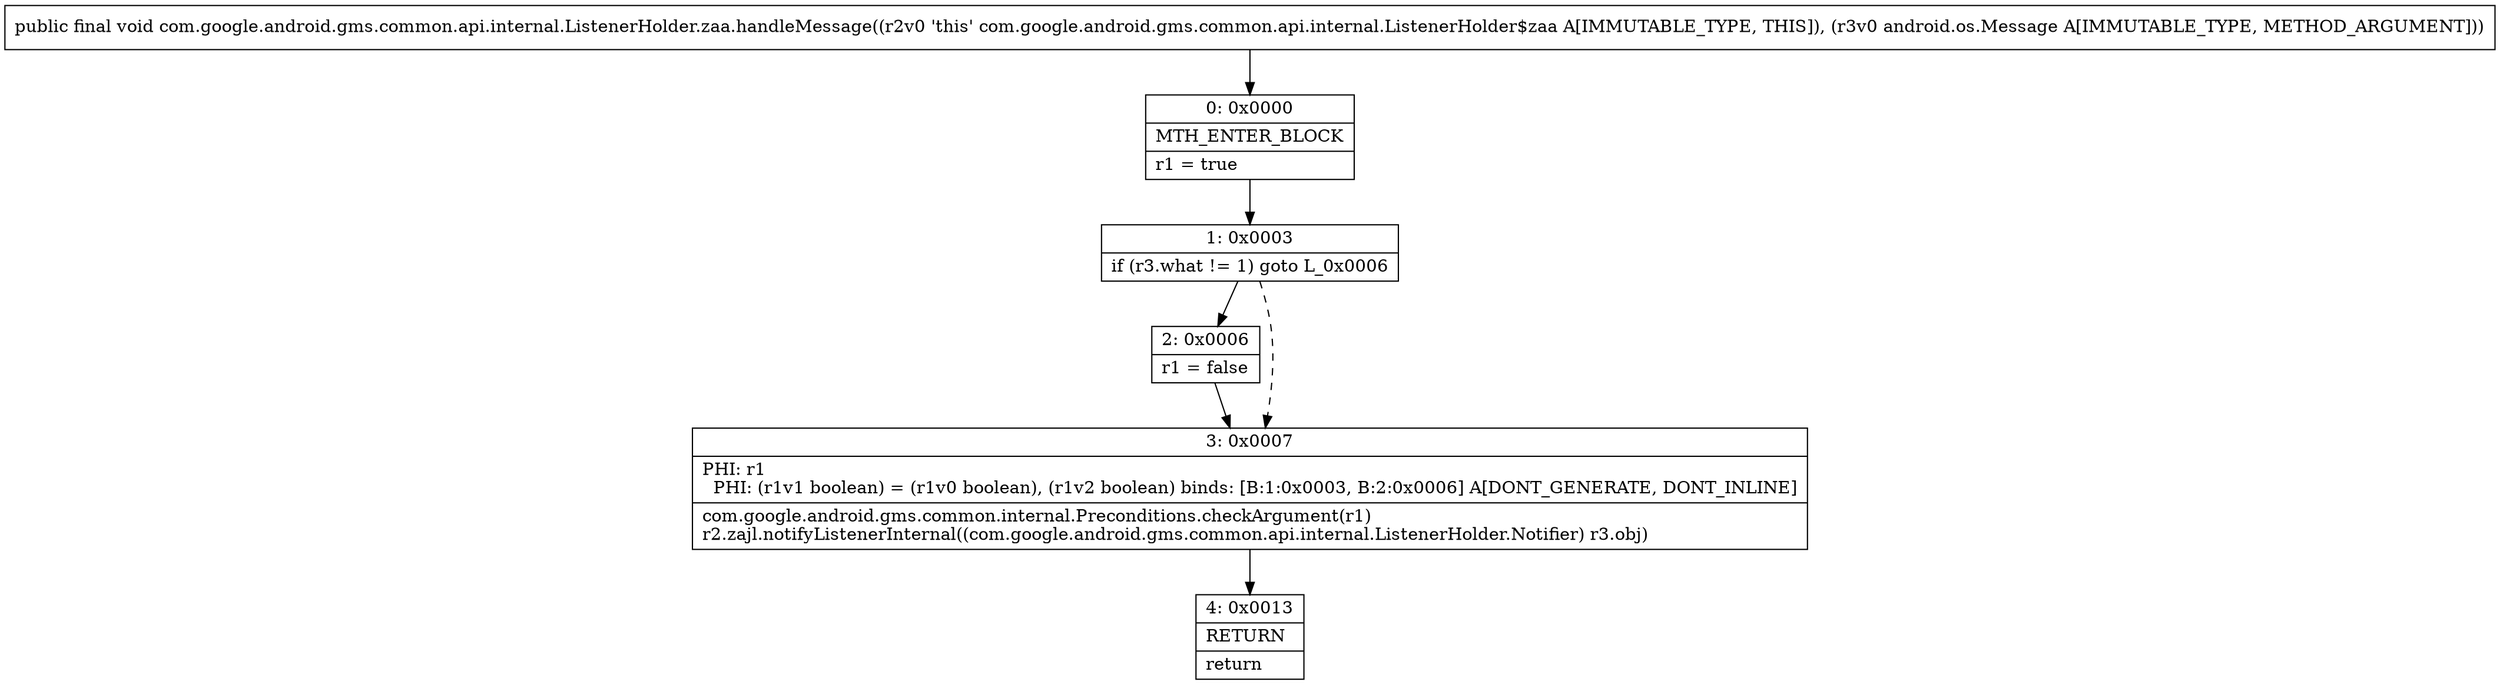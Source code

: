digraph "CFG forcom.google.android.gms.common.api.internal.ListenerHolder.zaa.handleMessage(Landroid\/os\/Message;)V" {
Node_0 [shape=record,label="{0\:\ 0x0000|MTH_ENTER_BLOCK\l|r1 = true\l}"];
Node_1 [shape=record,label="{1\:\ 0x0003|if (r3.what != 1) goto L_0x0006\l}"];
Node_2 [shape=record,label="{2\:\ 0x0006|r1 = false\l}"];
Node_3 [shape=record,label="{3\:\ 0x0007|PHI: r1 \l  PHI: (r1v1 boolean) = (r1v0 boolean), (r1v2 boolean) binds: [B:1:0x0003, B:2:0x0006] A[DONT_GENERATE, DONT_INLINE]\l|com.google.android.gms.common.internal.Preconditions.checkArgument(r1)\lr2.zajl.notifyListenerInternal((com.google.android.gms.common.api.internal.ListenerHolder.Notifier) r3.obj)\l}"];
Node_4 [shape=record,label="{4\:\ 0x0013|RETURN\l|return\l}"];
MethodNode[shape=record,label="{public final void com.google.android.gms.common.api.internal.ListenerHolder.zaa.handleMessage((r2v0 'this' com.google.android.gms.common.api.internal.ListenerHolder$zaa A[IMMUTABLE_TYPE, THIS]), (r3v0 android.os.Message A[IMMUTABLE_TYPE, METHOD_ARGUMENT])) }"];
MethodNode -> Node_0;
Node_0 -> Node_1;
Node_1 -> Node_2;
Node_1 -> Node_3[style=dashed];
Node_2 -> Node_3;
Node_3 -> Node_4;
}

